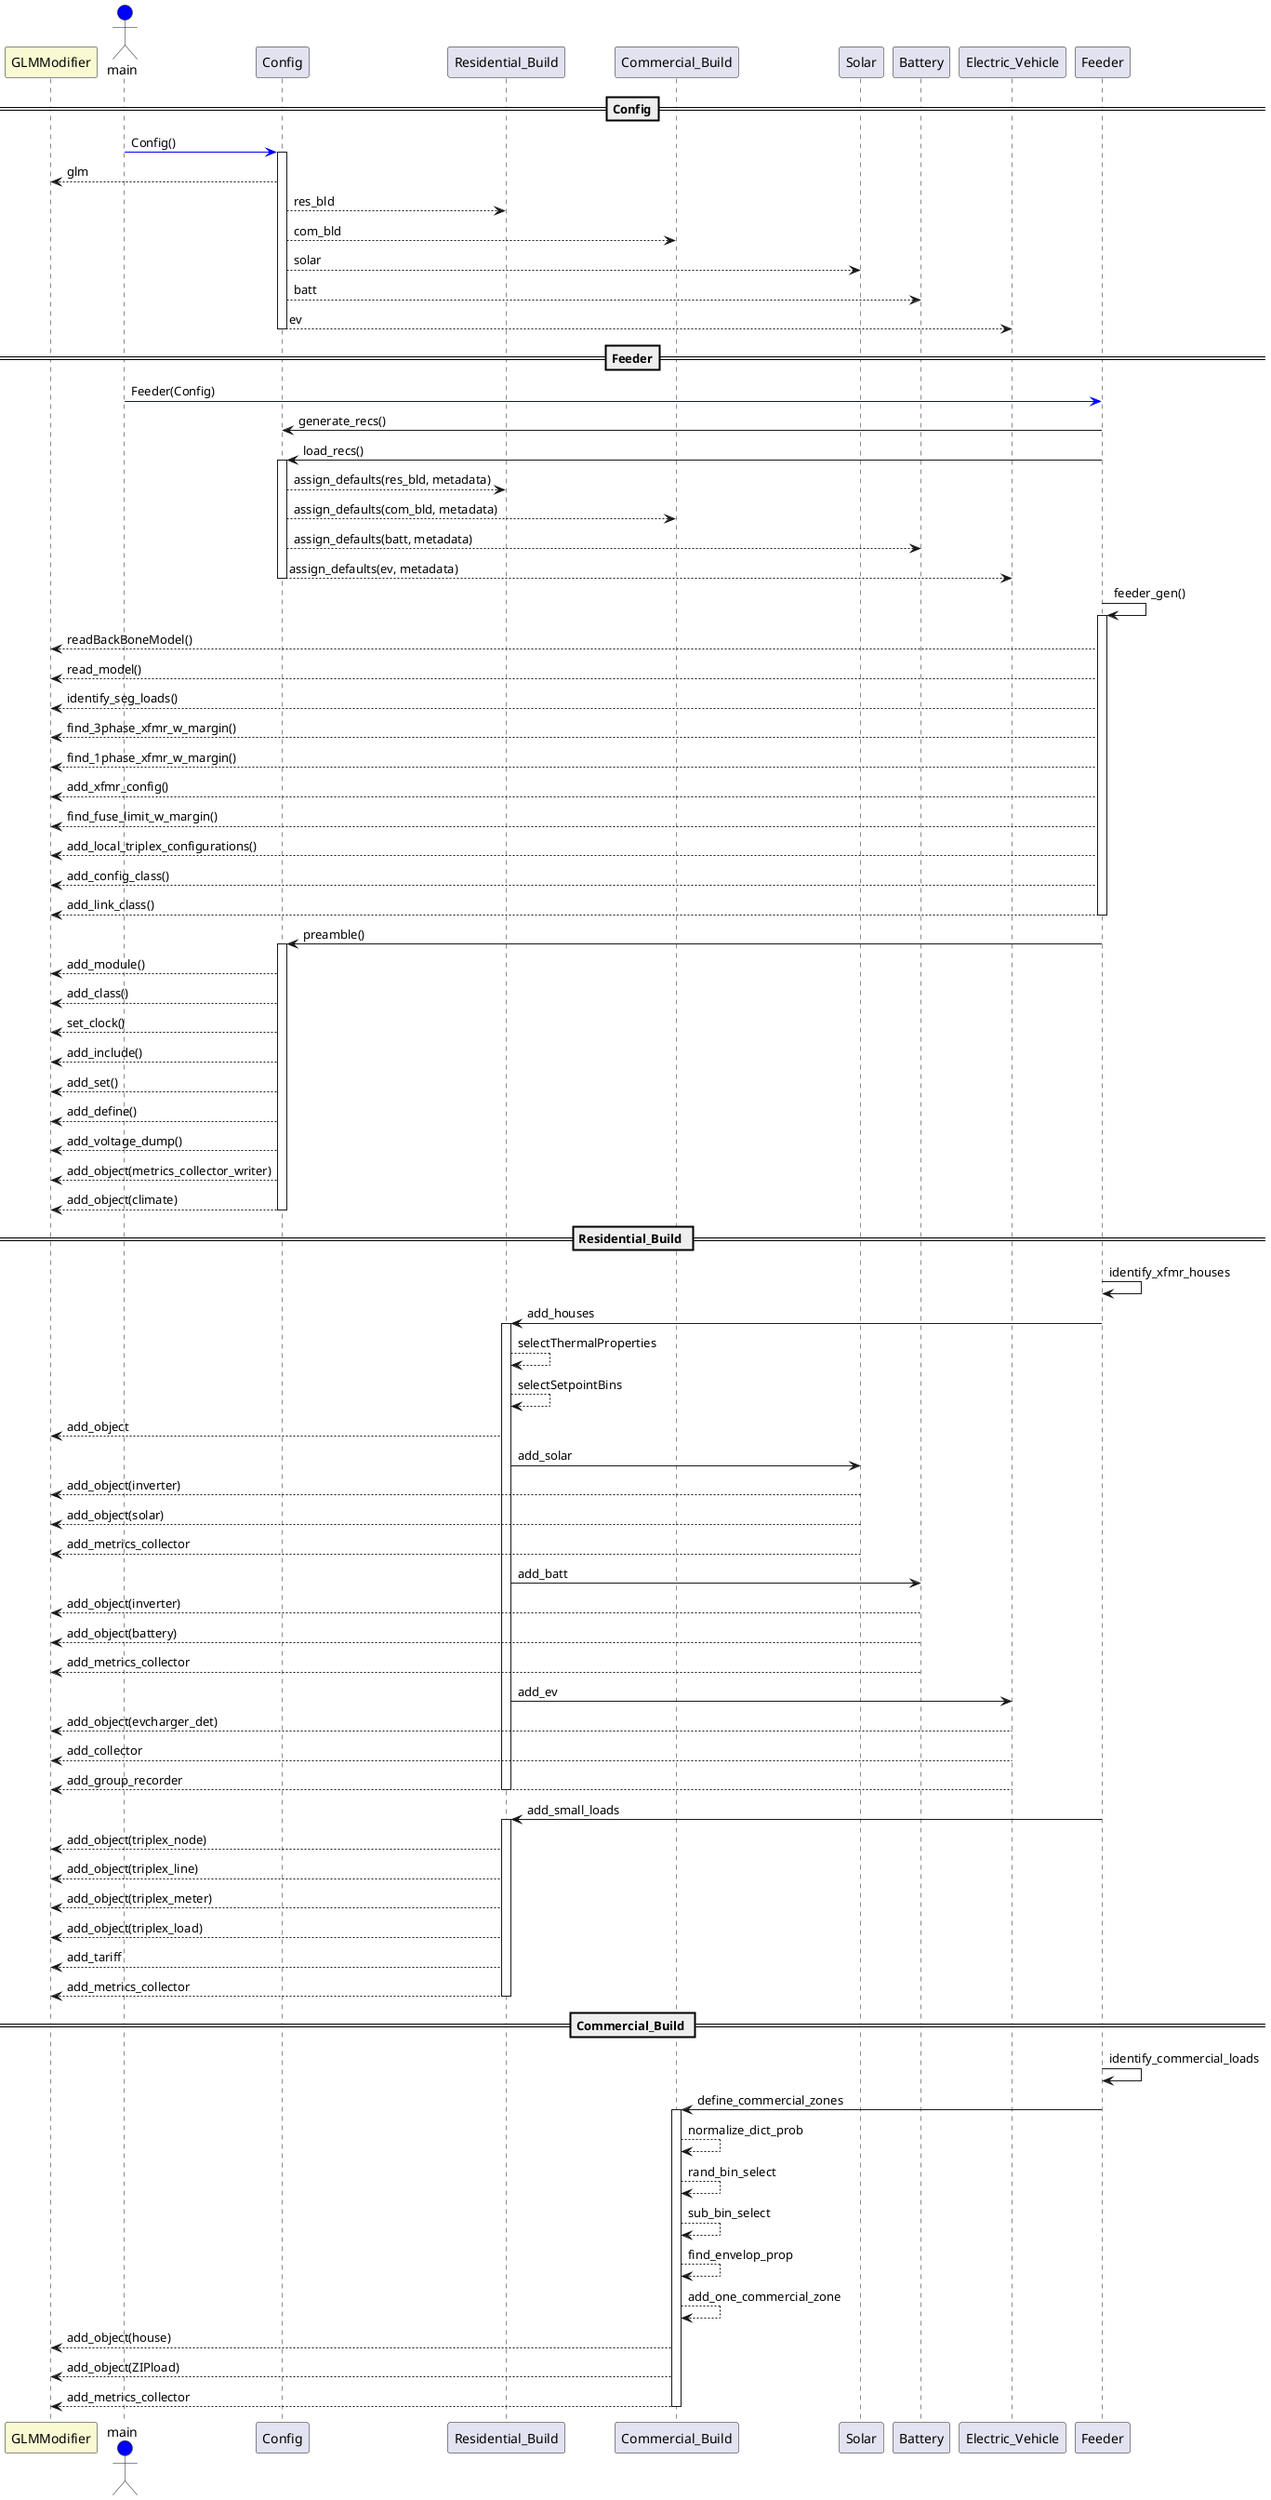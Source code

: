@startuml gld_residential_feeder_sequence.wsd

participant GLMModifier #LightGoldenRodYellow
actor main #blue
participant Config
participant Residential_Build
participant Commercial_Build
participant Solar 
participant Battery 
participant Electric_Vehicle
participant Feeder

==Config==
main -[#blue]> Config: Config()
activate Config
Config --> GLMModifier: glm
Config --> Residential_Build: res_bld
Config --> Commercial_Build: com_bld
Config --> Solar: solar
Config --> Battery: batt
Config --> Electric_Vehicle: ev
deactivate Config
==Feeder== 
main -[#blue]> Feeder: Feeder(Config)
Feeder -> Config: generate_recs()
Feeder -> Config: load_recs()
activate Config 
Config --> Residential_Build: assign_defaults(res_bld, metadata)
Config --> Commercial_Build: assign_defaults(com_bld, metadata)
Config --> Battery: assign_defaults(batt, metadata)
Config --> Electric_Vehicle: assign_defaults(ev, metadata)
deactivate Config

Feeder -> Feeder: feeder_gen() 
activate Feeder
Feeder --> GLMModifier: readBackBoneModel()
Feeder --> GLMModifier: read_model()
Feeder --> GLMModifier: identify_seg_loads()
Feeder --> GLMModifier: find_3phase_xfmr_w_margin()
Feeder --> GLMModifier: find_1phase_xfmr_w_margin()
Feeder --> GLMModifier: add_xfmr_config()
Feeder --> GLMModifier: find_fuse_limit_w_margin()
Feeder --> GLMModifier: add_local_triplex_configurations()
Feeder --> GLMModifier: add_config_class()
Feeder --> GLMModifier: add_link_class()
deactivate Feeder

Feeder -> Config: preamble()
activate Config
Config --> GLMModifier: add_module() 
Config --> GLMModifier: add_class()
Config --> GLMModifier: set_clock()
Config --> GLMModifier: add_include()
Config --> GLMModifier: add_set()
Config --> GLMModifier: add_define()
Config --> GLMModifier: add_voltage_dump()
Config --> GLMModifier: add_object(metrics_collector_writer)
Config --> GLMModifier: add_object(climate)
deactivate Config

== Residential_Build ==
Feeder -> Feeder: identify_xfmr_houses

Feeder -> Residential_Build: add_houses
activate Residential_Build
Residential_Build --> Residential_Build: selectThermalProperties
Residential_Build --> Residential_Build: selectSetpointBins
Residential_Build --> GLMModifier: add_object
Residential_Build -> Solar: add_solar
Solar --> GLMModifier: add_object(inverter)
Solar --> GLMModifier: add_object(solar)
Solar --> GLMModifier: add_metrics_collector
Residential_Build -> Battery: add_batt
Battery --> GLMModifier: add_object(inverter)
Battery --> GLMModifier: add_object(battery)
Battery --> GLMModifier: add_metrics_collector
Residential_Build -> Electric_Vehicle: add_ev
Electric_Vehicle --> GLMModifier: add_object(evcharger_det)
Electric_Vehicle --> GLMModifier: add_collector
Electric_Vehicle --> GLMModifier: add_group_recorder
deactivate Residential_Build


Feeder -> Residential_Build: add_small_loads
activate Residential_Build
Residential_Build --> GLMModifier: add_object(triplex_node)
Residential_Build --> GLMModifier: add_object(triplex_line)
Residential_Build --> GLMModifier: add_object(triplex_meter)
Residential_Build --> GLMModifier: add_object(triplex_load)
Residential_Build --> GLMModifier: add_tariff
Residential_Build --> GLMModifier: add_metrics_collector
deactivate Residential_Build

== Commercial_Build ==
Feeder -> Feeder: identify_commercial_loads
Feeder -> Commercial_Build: define_commercial_zones
activate Commercial_Build
Commercial_Build --> Commercial_Build: normalize_dict_prob
Commercial_Build --> Commercial_Build: rand_bin_select 
Commercial_Build --> Commercial_Build: sub_bin_select
Commercial_Build --> Commercial_Build: find_envelop_prop
Commercial_Build --> Commercial_Build: add_one_commercial_zone
Commercial_Build --> GLMModifier: add_object(house)
Commercial_Build --> GLMModifier: add_object(ZIPload)
Commercial_Build --> GLMModifier: add_metrics_collector
deactivate Commercial_Build

@enduml